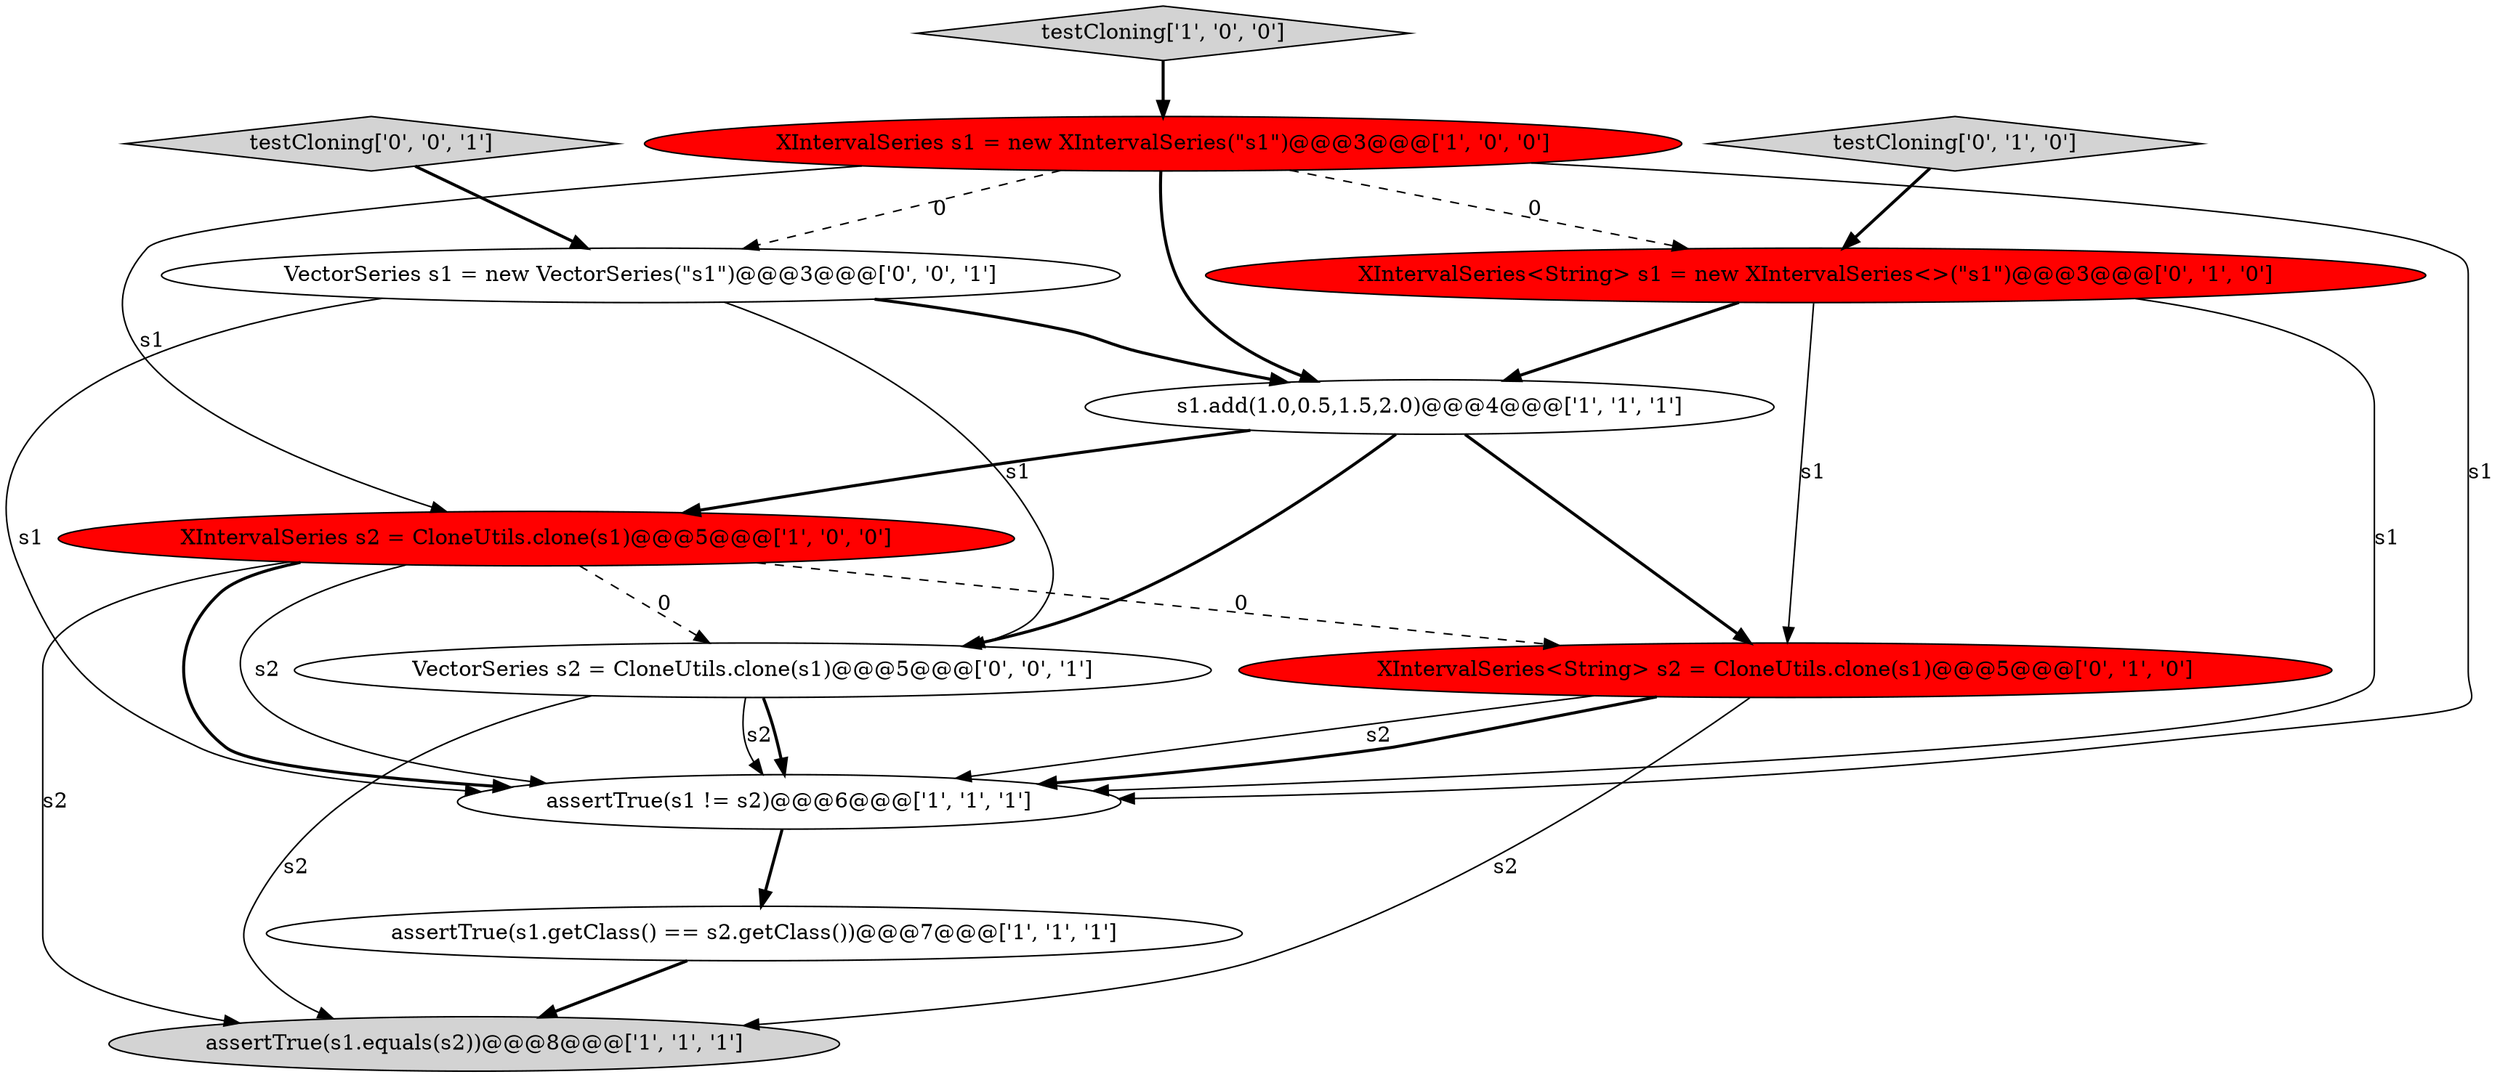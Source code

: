 digraph {
3 [style = filled, label = "XIntervalSeries s2 = CloneUtils.clone(s1)@@@5@@@['1', '0', '0']", fillcolor = red, shape = ellipse image = "AAA1AAABBB1BBB"];
6 [style = filled, label = "assertTrue(s1 != s2)@@@6@@@['1', '1', '1']", fillcolor = white, shape = ellipse image = "AAA0AAABBB1BBB"];
2 [style = filled, label = "assertTrue(s1.getClass() == s2.getClass())@@@7@@@['1', '1', '1']", fillcolor = white, shape = ellipse image = "AAA0AAABBB1BBB"];
5 [style = filled, label = "testCloning['1', '0', '0']", fillcolor = lightgray, shape = diamond image = "AAA0AAABBB1BBB"];
8 [style = filled, label = "XIntervalSeries<String> s1 = new XIntervalSeries<>(\"s1\")@@@3@@@['0', '1', '0']", fillcolor = red, shape = ellipse image = "AAA1AAABBB2BBB"];
4 [style = filled, label = "s1.add(1.0,0.5,1.5,2.0)@@@4@@@['1', '1', '1']", fillcolor = white, shape = ellipse image = "AAA0AAABBB1BBB"];
7 [style = filled, label = "XIntervalSeries<String> s2 = CloneUtils.clone(s1)@@@5@@@['0', '1', '0']", fillcolor = red, shape = ellipse image = "AAA1AAABBB2BBB"];
1 [style = filled, label = "assertTrue(s1.equals(s2))@@@8@@@['1', '1', '1']", fillcolor = lightgray, shape = ellipse image = "AAA0AAABBB1BBB"];
9 [style = filled, label = "testCloning['0', '1', '0']", fillcolor = lightgray, shape = diamond image = "AAA0AAABBB2BBB"];
12 [style = filled, label = "VectorSeries s1 = new VectorSeries(\"s1\")@@@3@@@['0', '0', '1']", fillcolor = white, shape = ellipse image = "AAA0AAABBB3BBB"];
11 [style = filled, label = "testCloning['0', '0', '1']", fillcolor = lightgray, shape = diamond image = "AAA0AAABBB3BBB"];
10 [style = filled, label = "VectorSeries s2 = CloneUtils.clone(s1)@@@5@@@['0', '0', '1']", fillcolor = white, shape = ellipse image = "AAA0AAABBB3BBB"];
0 [style = filled, label = "XIntervalSeries s1 = new XIntervalSeries(\"s1\")@@@3@@@['1', '0', '0']", fillcolor = red, shape = ellipse image = "AAA1AAABBB1BBB"];
0->6 [style = solid, label="s1"];
4->10 [style = bold, label=""];
4->3 [style = bold, label=""];
10->6 [style = solid, label="s2"];
12->10 [style = solid, label="s1"];
12->6 [style = solid, label="s1"];
3->7 [style = dashed, label="0"];
8->6 [style = solid, label="s1"];
2->1 [style = bold, label=""];
7->6 [style = solid, label="s2"];
0->3 [style = solid, label="s1"];
3->6 [style = bold, label=""];
11->12 [style = bold, label=""];
3->6 [style = solid, label="s2"];
0->12 [style = dashed, label="0"];
3->1 [style = solid, label="s2"];
9->8 [style = bold, label=""];
10->6 [style = bold, label=""];
8->7 [style = solid, label="s1"];
4->7 [style = bold, label=""];
6->2 [style = bold, label=""];
5->0 [style = bold, label=""];
12->4 [style = bold, label=""];
0->4 [style = bold, label=""];
7->1 [style = solid, label="s2"];
7->6 [style = bold, label=""];
0->8 [style = dashed, label="0"];
3->10 [style = dashed, label="0"];
8->4 [style = bold, label=""];
10->1 [style = solid, label="s2"];
}
